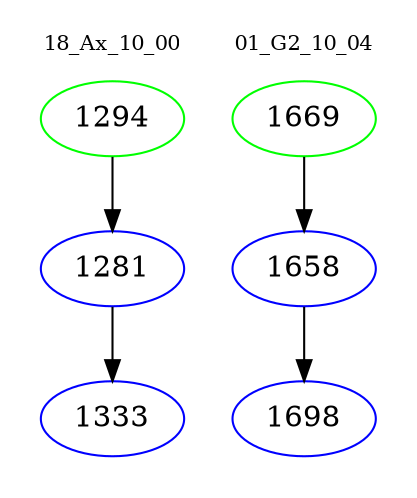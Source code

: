 digraph{
subgraph cluster_0 {
color = white
label = "18_Ax_10_00";
fontsize=10;
T0_1294 [label="1294", color="green"]
T0_1294 -> T0_1281 [color="black"]
T0_1281 [label="1281", color="blue"]
T0_1281 -> T0_1333 [color="black"]
T0_1333 [label="1333", color="blue"]
}
subgraph cluster_1 {
color = white
label = "01_G2_10_04";
fontsize=10;
T1_1669 [label="1669", color="green"]
T1_1669 -> T1_1658 [color="black"]
T1_1658 [label="1658", color="blue"]
T1_1658 -> T1_1698 [color="black"]
T1_1698 [label="1698", color="blue"]
}
}
